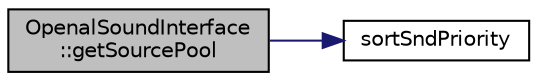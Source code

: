 digraph "OpenalSoundInterface::getSourcePool"
{
  edge [fontname="Helvetica",fontsize="10",labelfontname="Helvetica",labelfontsize="10"];
  node [fontname="Helvetica",fontsize="10",shape=record];
  rankdir="LR";
  Node1 [label="OpenalSoundInterface\l::getSourcePool",height=0.2,width=0.4,color="black", fillcolor="grey75", style="filled", fontcolor="black"];
  Node1 -> Node2 [color="midnightblue",fontsize="10",style="solid",fontname="Helvetica"];
  Node2 [label="sortSndPriority",height=0.2,width=0.4,color="black", fillcolor="white", style="filled",URL="$_sound_interface_8h.html#a4b8885aa3b5ee023f5112509373a2348"];
}
